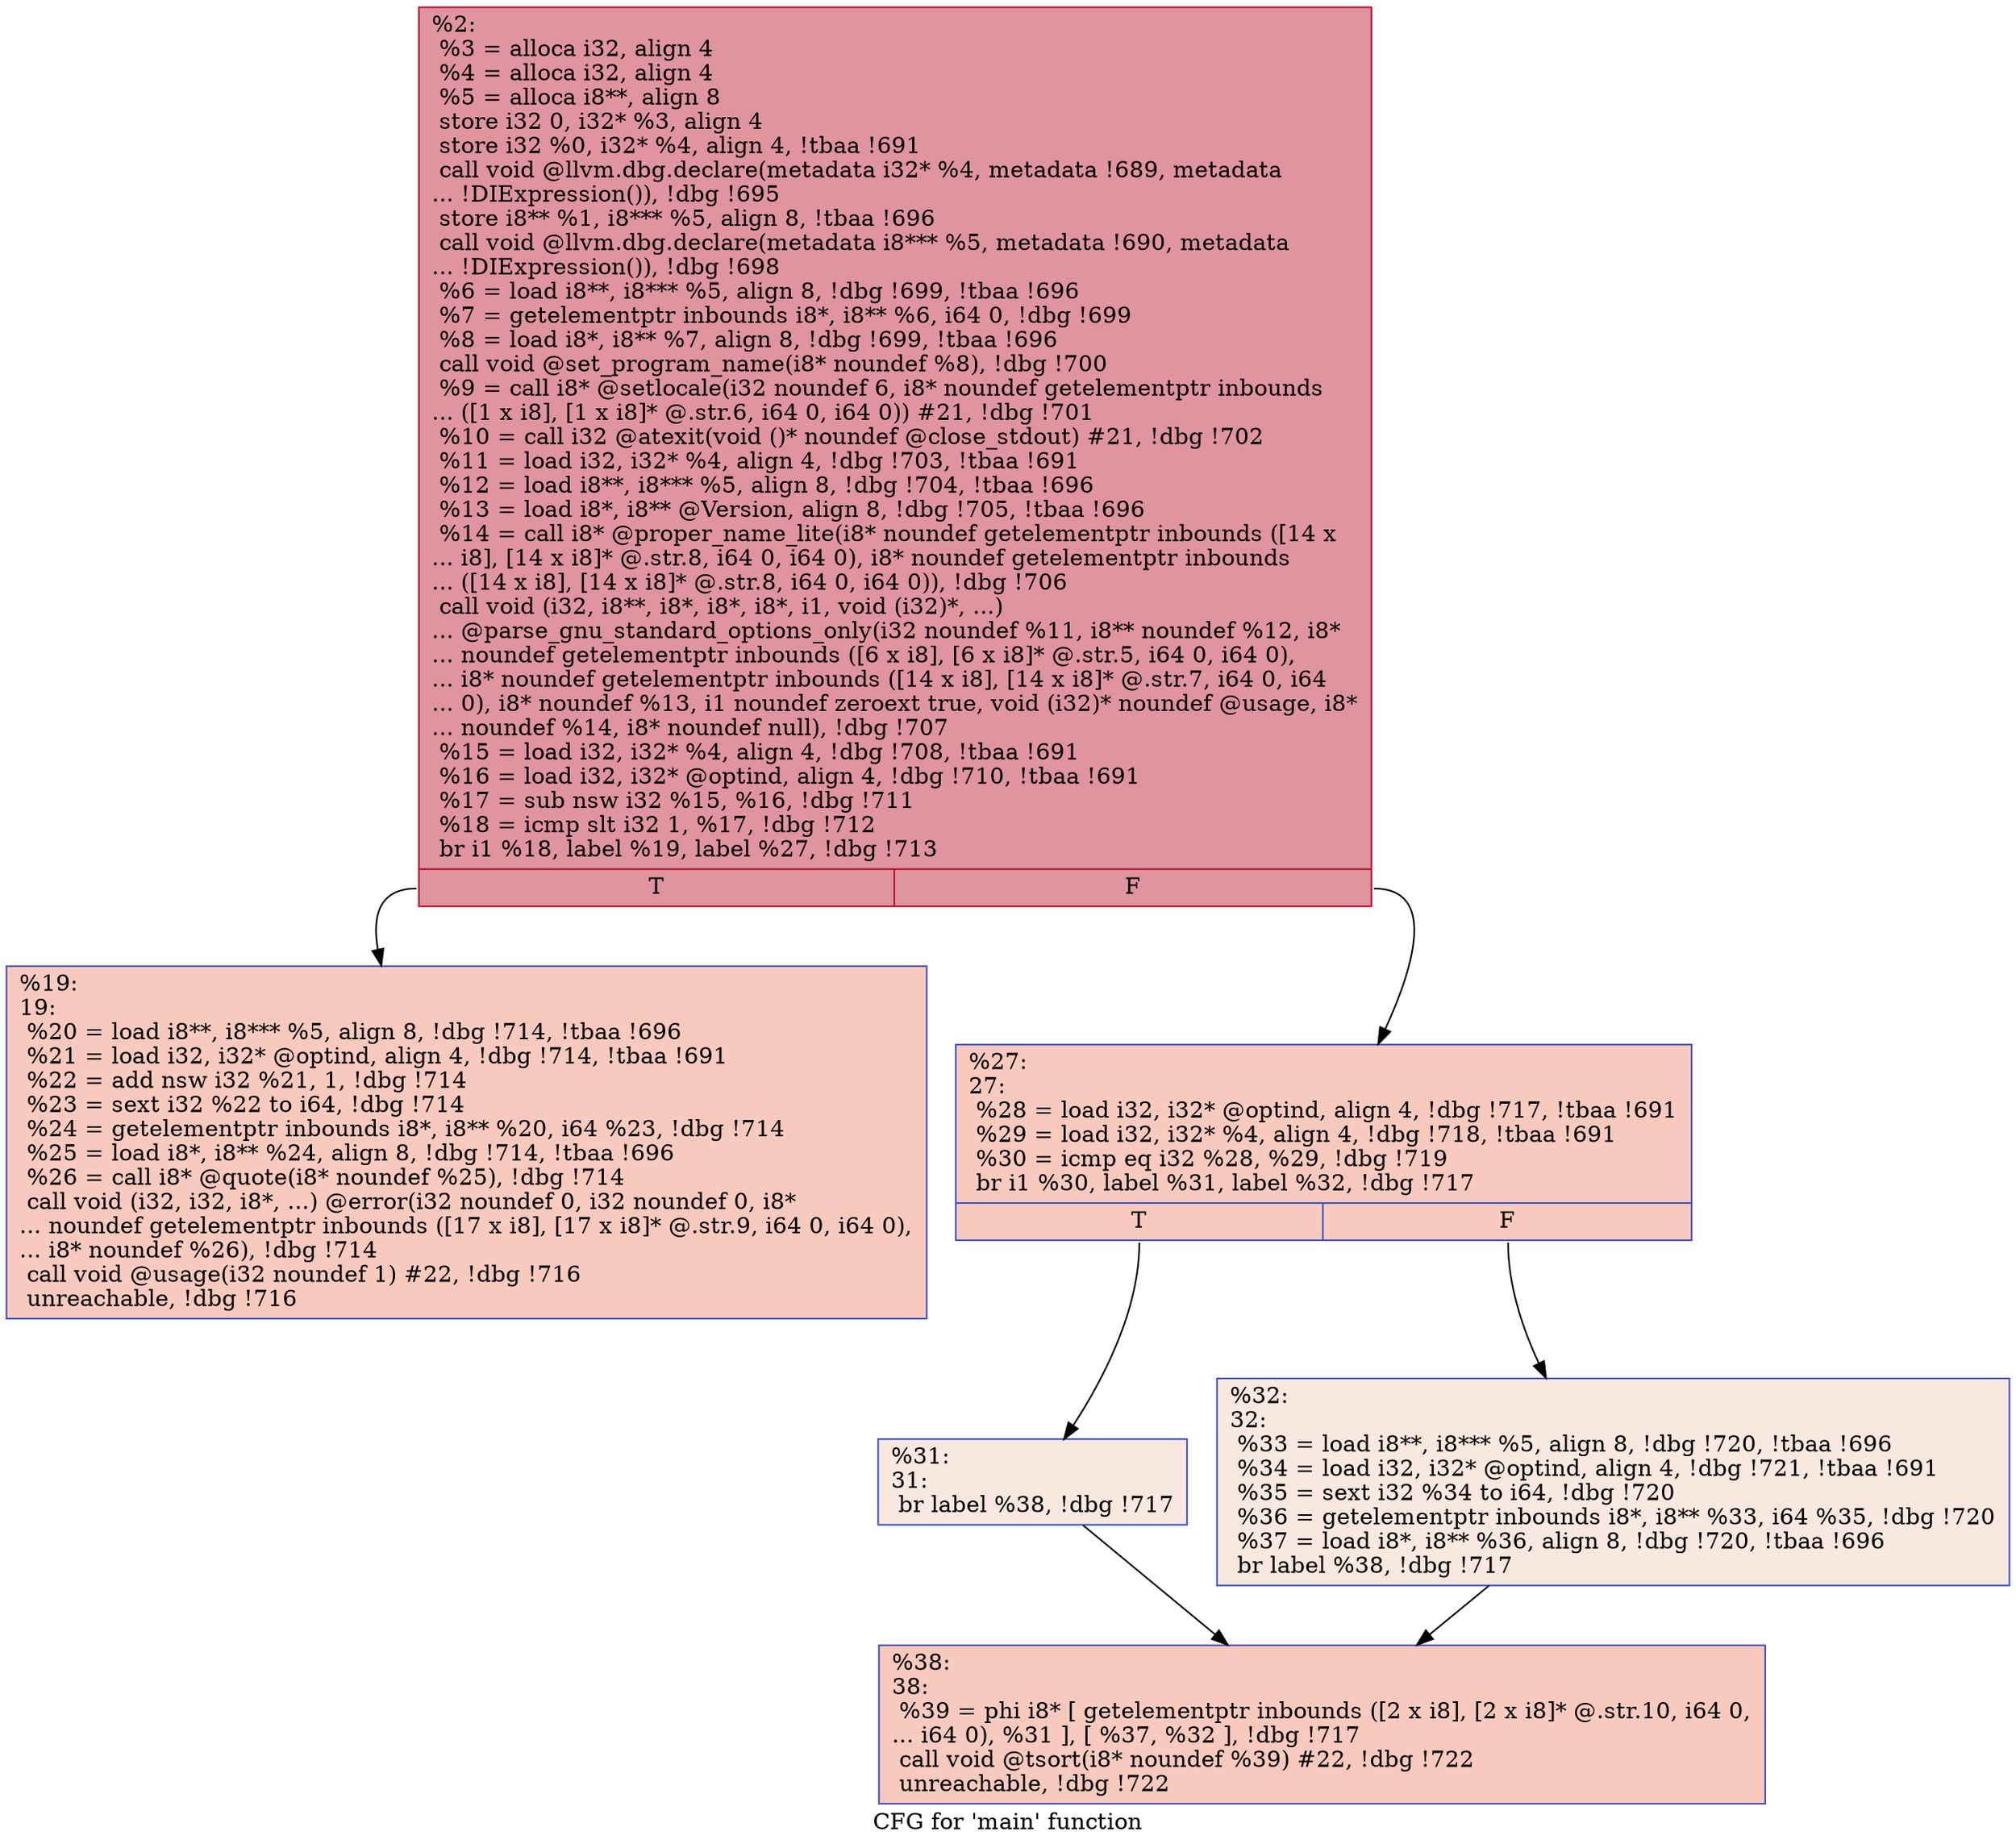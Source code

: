 digraph "CFG for 'main' function" {
	label="CFG for 'main' function";

	Node0x1884a20 [shape=record,color="#b70d28ff", style=filled, fillcolor="#b70d2870",label="{%2:\l  %3 = alloca i32, align 4\l  %4 = alloca i32, align 4\l  %5 = alloca i8**, align 8\l  store i32 0, i32* %3, align 4\l  store i32 %0, i32* %4, align 4, !tbaa !691\l  call void @llvm.dbg.declare(metadata i32* %4, metadata !689, metadata\l... !DIExpression()), !dbg !695\l  store i8** %1, i8*** %5, align 8, !tbaa !696\l  call void @llvm.dbg.declare(metadata i8*** %5, metadata !690, metadata\l... !DIExpression()), !dbg !698\l  %6 = load i8**, i8*** %5, align 8, !dbg !699, !tbaa !696\l  %7 = getelementptr inbounds i8*, i8** %6, i64 0, !dbg !699\l  %8 = load i8*, i8** %7, align 8, !dbg !699, !tbaa !696\l  call void @set_program_name(i8* noundef %8), !dbg !700\l  %9 = call i8* @setlocale(i32 noundef 6, i8* noundef getelementptr inbounds\l... ([1 x i8], [1 x i8]* @.str.6, i64 0, i64 0)) #21, !dbg !701\l  %10 = call i32 @atexit(void ()* noundef @close_stdout) #21, !dbg !702\l  %11 = load i32, i32* %4, align 4, !dbg !703, !tbaa !691\l  %12 = load i8**, i8*** %5, align 8, !dbg !704, !tbaa !696\l  %13 = load i8*, i8** @Version, align 8, !dbg !705, !tbaa !696\l  %14 = call i8* @proper_name_lite(i8* noundef getelementptr inbounds ([14 x\l... i8], [14 x i8]* @.str.8, i64 0, i64 0), i8* noundef getelementptr inbounds\l... ([14 x i8], [14 x i8]* @.str.8, i64 0, i64 0)), !dbg !706\l  call void (i32, i8**, i8*, i8*, i8*, i1, void (i32)*, ...)\l... @parse_gnu_standard_options_only(i32 noundef %11, i8** noundef %12, i8*\l... noundef getelementptr inbounds ([6 x i8], [6 x i8]* @.str.5, i64 0, i64 0),\l... i8* noundef getelementptr inbounds ([14 x i8], [14 x i8]* @.str.7, i64 0, i64\l... 0), i8* noundef %13, i1 noundef zeroext true, void (i32)* noundef @usage, i8*\l... noundef %14, i8* noundef null), !dbg !707\l  %15 = load i32, i32* %4, align 4, !dbg !708, !tbaa !691\l  %16 = load i32, i32* @optind, align 4, !dbg !710, !tbaa !691\l  %17 = sub nsw i32 %15, %16, !dbg !711\l  %18 = icmp slt i32 1, %17, !dbg !712\l  br i1 %18, label %19, label %27, !dbg !713\l|{<s0>T|<s1>F}}"];
	Node0x1884a20:s0 -> Node0x1884ab0;
	Node0x1884a20:s1 -> Node0x1884b00;
	Node0x1884ab0 [shape=record,color="#3d50c3ff", style=filled, fillcolor="#ef886b70",label="{%19:\l19:                                               \l  %20 = load i8**, i8*** %5, align 8, !dbg !714, !tbaa !696\l  %21 = load i32, i32* @optind, align 4, !dbg !714, !tbaa !691\l  %22 = add nsw i32 %21, 1, !dbg !714\l  %23 = sext i32 %22 to i64, !dbg !714\l  %24 = getelementptr inbounds i8*, i8** %20, i64 %23, !dbg !714\l  %25 = load i8*, i8** %24, align 8, !dbg !714, !tbaa !696\l  %26 = call i8* @quote(i8* noundef %25), !dbg !714\l  call void (i32, i32, i8*, ...) @error(i32 noundef 0, i32 noundef 0, i8*\l... noundef getelementptr inbounds ([17 x i8], [17 x i8]* @.str.9, i64 0, i64 0),\l... i8* noundef %26), !dbg !714\l  call void @usage(i32 noundef 1) #22, !dbg !716\l  unreachable, !dbg !716\l}"];
	Node0x1884b00 [shape=record,color="#3d50c3ff", style=filled, fillcolor="#ef886b70",label="{%27:\l27:                                               \l  %28 = load i32, i32* @optind, align 4, !dbg !717, !tbaa !691\l  %29 = load i32, i32* %4, align 4, !dbg !718, !tbaa !691\l  %30 = icmp eq i32 %28, %29, !dbg !719\l  br i1 %30, label %31, label %32, !dbg !717\l|{<s0>T|<s1>F}}"];
	Node0x1884b00:s0 -> Node0x1884b50;
	Node0x1884b00:s1 -> Node0x1884ba0;
	Node0x1884b50 [shape=record,color="#3d50c3ff", style=filled, fillcolor="#f1ccb870",label="{%31:\l31:                                               \l  br label %38, !dbg !717\l}"];
	Node0x1884b50 -> Node0x1884bf0;
	Node0x1884ba0 [shape=record,color="#3d50c3ff", style=filled, fillcolor="#f1ccb870",label="{%32:\l32:                                               \l  %33 = load i8**, i8*** %5, align 8, !dbg !720, !tbaa !696\l  %34 = load i32, i32* @optind, align 4, !dbg !721, !tbaa !691\l  %35 = sext i32 %34 to i64, !dbg !720\l  %36 = getelementptr inbounds i8*, i8** %33, i64 %35, !dbg !720\l  %37 = load i8*, i8** %36, align 8, !dbg !720, !tbaa !696\l  br label %38, !dbg !717\l}"];
	Node0x1884ba0 -> Node0x1884bf0;
	Node0x1884bf0 [shape=record,color="#3d50c3ff", style=filled, fillcolor="#ef886b70",label="{%38:\l38:                                               \l  %39 = phi i8* [ getelementptr inbounds ([2 x i8], [2 x i8]* @.str.10, i64 0,\l... i64 0), %31 ], [ %37, %32 ], !dbg !717\l  call void @tsort(i8* noundef %39) #22, !dbg !722\l  unreachable, !dbg !722\l}"];
}
